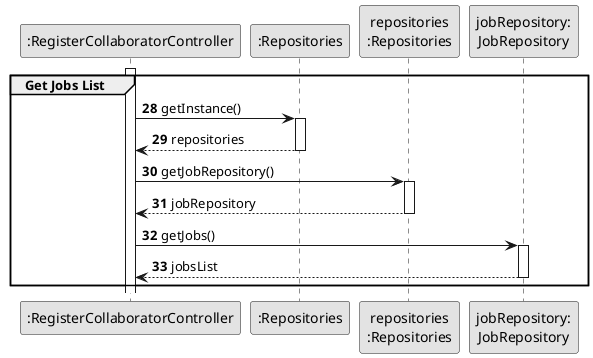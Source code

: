 @startuml
skinparam monochrome true
skinparam packageStyle rectangle
skinparam shadowing false

autonumber 28

participant ":RegisterCollaboratorController" as CTRL
participant ":Repositories" as GlobRepo
participant "repositories\n:Repositories" as PLAT
participant "jobRepository:\nJobRepository" as jobRepository

group Get Jobs List

activate CTRL
CTRL -> GlobRepo : getInstance()
activate GlobRepo
GlobRepo --> CTRL : repositories
deactivate GlobRepo
CTRL -> PLAT : getJobRepository()
activate PLAT
PLAT -->  CTRL: jobRepository
deactivate PLAT
CTRL -> jobRepository : getJobs()
activate jobRepository
jobRepository --> CTRL : jobsList
deactivate jobRepository
end
@enduml
